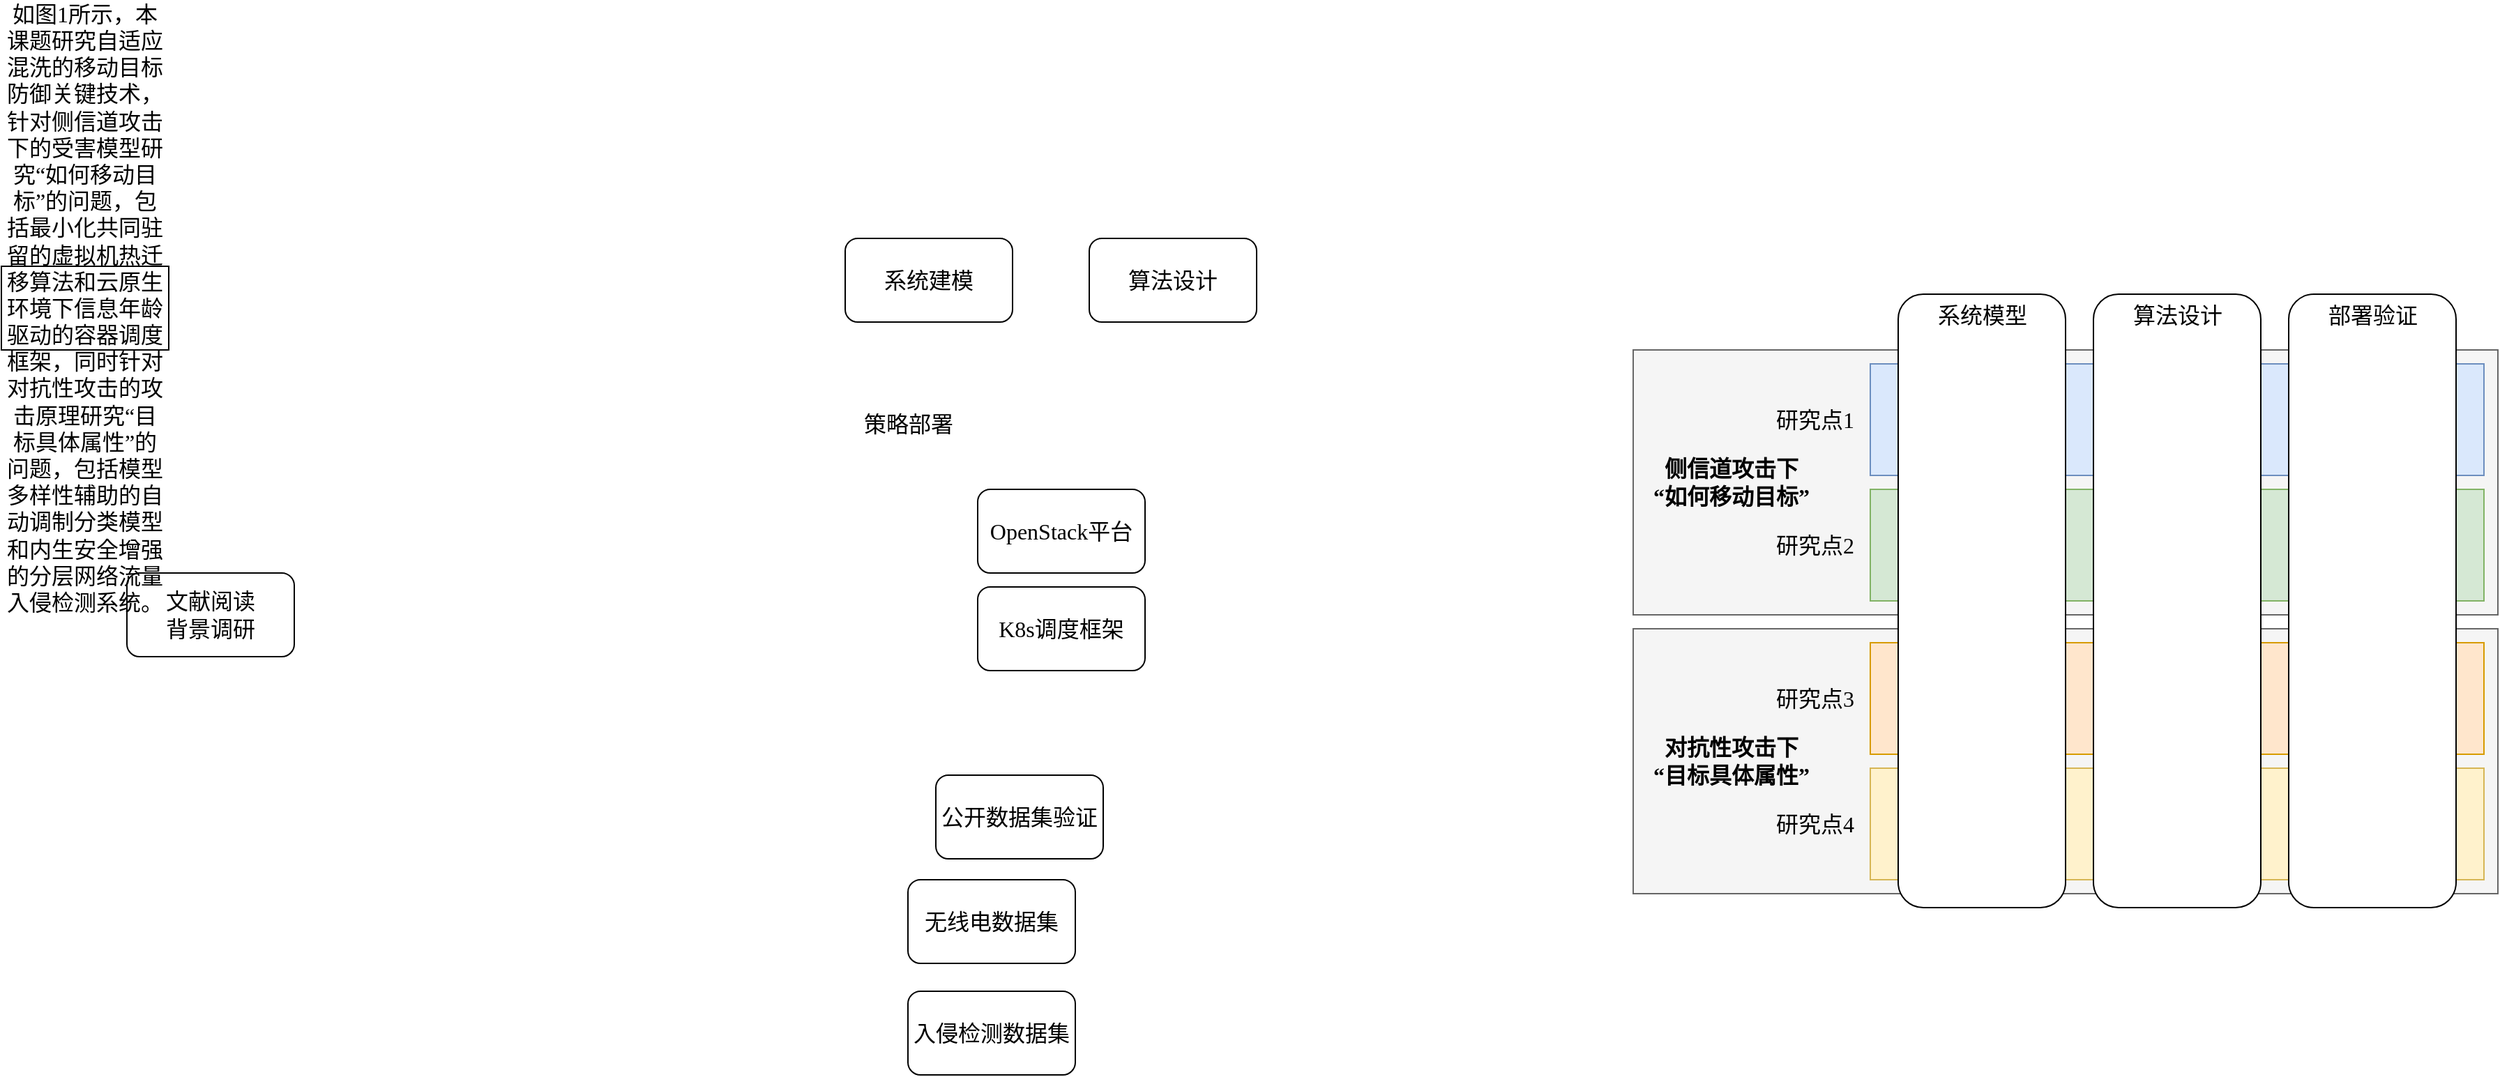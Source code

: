 <mxfile version="22.1.3" type="github">
  <diagram name="第 1 页" id="MYth6btTjIJT9gInHdEy">
    <mxGraphModel dx="1283" dy="1578" grid="1" gridSize="10" guides="1" tooltips="1" connect="1" arrows="1" fold="1" page="1" pageScale="1" pageWidth="1169" pageHeight="827" math="0" shadow="0">
      <root>
        <mxCell id="0" />
        <mxCell id="1" parent="0" />
        <mxCell id="tiOpnZaCd9fKmLFOeN6P-22" value="" style="rounded=0;whiteSpace=wrap;html=1;fillColor=#f5f5f5;strokeColor=#666666;fontFamily=Times New Roman;fontSize=16;fontColor=#333333;" vertex="1" parent="1">
          <mxGeometry x="1200" y="280" width="620" height="190" as="geometry" />
        </mxCell>
        <mxCell id="tiOpnZaCd9fKmLFOeN6P-21" value="" style="rounded=0;whiteSpace=wrap;html=1;fillColor=#f5f5f5;strokeColor=#666666;fontFamily=Times New Roman;fontSize=16;fontColor=#333333;" vertex="1" parent="1">
          <mxGeometry x="1200" y="80" width="620" height="190" as="geometry" />
        </mxCell>
        <mxCell id="tiOpnZaCd9fKmLFOeN6P-1" value="文献阅读&lt;br style=&quot;font-size: 16px;&quot;&gt;背景调研" style="rounded=1;whiteSpace=wrap;html=1;fontFamily=Times New Roman;fontSize=16;" vertex="1" parent="1">
          <mxGeometry x="120" y="240" width="120" height="60" as="geometry" />
        </mxCell>
        <mxCell id="tiOpnZaCd9fKmLFOeN6P-3" value="系统建模" style="rounded=1;whiteSpace=wrap;html=1;fontFamily=Times New Roman;fontSize=16;" vertex="1" parent="1">
          <mxGeometry x="635" width="120" height="60" as="geometry" />
        </mxCell>
        <mxCell id="tiOpnZaCd9fKmLFOeN6P-5" value="&lt;b style=&quot;font-size: 16px;&quot;&gt;侧信道攻击下&lt;br style=&quot;font-size: 16px;&quot;&gt;“如何移动目标”&lt;/b&gt;" style="text;html=1;align=center;verticalAlign=middle;resizable=0;points=[];autosize=1;strokeColor=none;fillColor=none;fontFamily=Times New Roman;fontSize=16;" vertex="1" parent="1">
          <mxGeometry x="1200" y="150" width="140" height="50" as="geometry" />
        </mxCell>
        <mxCell id="tiOpnZaCd9fKmLFOeN6P-6" value="&lt;b style=&quot;font-size: 16px;&quot;&gt;对抗性攻击下&lt;br style=&quot;font-size: 16px;&quot;&gt;“目标具体属性”&lt;/b&gt;" style="text;html=1;align=center;verticalAlign=middle;resizable=0;points=[];autosize=1;strokeColor=none;fillColor=none;fontFamily=Times New Roman;fontSize=16;" vertex="1" parent="1">
          <mxGeometry x="1200" y="350" width="140" height="50" as="geometry" />
        </mxCell>
        <mxCell id="tiOpnZaCd9fKmLFOeN6P-8" value="公开数据集验证" style="rounded=1;whiteSpace=wrap;html=1;fontFamily=Times New Roman;fontSize=16;" vertex="1" parent="1">
          <mxGeometry x="700" y="385" width="120" height="60" as="geometry" />
        </mxCell>
        <mxCell id="tiOpnZaCd9fKmLFOeN6P-9" value="K8s调度框架" style="rounded=1;whiteSpace=wrap;html=1;fontFamily=Times New Roman;fontSize=16;" vertex="1" parent="1">
          <mxGeometry x="730" y="250" width="120" height="60" as="geometry" />
        </mxCell>
        <mxCell id="tiOpnZaCd9fKmLFOeN6P-10" value="OpenStack平台" style="rounded=1;whiteSpace=wrap;html=1;fontFamily=Times New Roman;fontSize=16;" vertex="1" parent="1">
          <mxGeometry x="730" y="180" width="120" height="60" as="geometry" />
        </mxCell>
        <mxCell id="tiOpnZaCd9fKmLFOeN6P-11" value="算法设计" style="rounded=1;whiteSpace=wrap;html=1;fontFamily=Times New Roman;fontSize=16;" vertex="1" parent="1">
          <mxGeometry x="810" width="120" height="60" as="geometry" />
        </mxCell>
        <mxCell id="tiOpnZaCd9fKmLFOeN6P-13" value="策略部署" style="text;html=1;align=center;verticalAlign=middle;resizable=0;points=[];autosize=1;strokeColor=none;fillColor=none;fontFamily=Times New Roman;fontSize=16;" vertex="1" parent="1">
          <mxGeometry x="635" y="118" width="90" height="30" as="geometry" />
        </mxCell>
        <mxCell id="tiOpnZaCd9fKmLFOeN6P-14" value="入侵检测数据集" style="rounded=1;whiteSpace=wrap;html=1;fontFamily=Times New Roman;fontSize=16;" vertex="1" parent="1">
          <mxGeometry x="680" y="540" width="120" height="60" as="geometry" />
        </mxCell>
        <mxCell id="tiOpnZaCd9fKmLFOeN6P-16" value="如图1所示，本课题研究自适应混洗的移动目标防御关键技术，针对侧信道攻击下的受害模型研究“如何移动目标”的问题，包括最小化共同驻留的虚拟机热迁移算法和云原生环境下信息年龄驱动的容器调度框架，同时针对对抗性攻击的攻击原理研究“目标具体属性”的问题，包括模型多样性辅助的自动调制分类模型和内生安全增强的分层网络流量入侵检测系统。" style="whiteSpace=wrap;html=1;fontFamily=Times New Roman;fontSize=16;" vertex="1" parent="1">
          <mxGeometry x="30" y="20" width="120" height="60" as="geometry" />
        </mxCell>
        <mxCell id="tiOpnZaCd9fKmLFOeN6P-17" value="无线电数据集" style="rounded=1;whiteSpace=wrap;html=1;fontFamily=Times New Roman;fontSize=16;" vertex="1" parent="1">
          <mxGeometry x="680" y="460" width="120" height="60" as="geometry" />
        </mxCell>
        <mxCell id="tiOpnZaCd9fKmLFOeN6P-23" value="研究点1" style="text;html=1;align=center;verticalAlign=middle;resizable=0;points=[];autosize=1;strokeColor=none;fillColor=none;fontSize=16;fontFamily=Times New Roman;" vertex="1" parent="1">
          <mxGeometry x="1290" y="115" width="80" height="30" as="geometry" />
        </mxCell>
        <mxCell id="tiOpnZaCd9fKmLFOeN6P-24" value="研究点2" style="text;html=1;align=center;verticalAlign=middle;resizable=0;points=[];autosize=1;strokeColor=none;fillColor=none;fontSize=16;fontFamily=Times New Roman;" vertex="1" parent="1">
          <mxGeometry x="1290" y="205" width="80" height="30" as="geometry" />
        </mxCell>
        <mxCell id="tiOpnZaCd9fKmLFOeN6P-25" value="研究点3" style="text;html=1;align=center;verticalAlign=middle;resizable=0;points=[];autosize=1;strokeColor=none;fillColor=none;fontSize=16;fontFamily=Times New Roman;" vertex="1" parent="1">
          <mxGeometry x="1290" y="315" width="80" height="30" as="geometry" />
        </mxCell>
        <mxCell id="tiOpnZaCd9fKmLFOeN6P-26" value="研究点4" style="text;html=1;align=center;verticalAlign=middle;resizable=0;points=[];autosize=1;strokeColor=none;fillColor=none;fontSize=16;fontFamily=Times New Roman;" vertex="1" parent="1">
          <mxGeometry x="1290" y="405" width="80" height="30" as="geometry" />
        </mxCell>
        <mxCell id="tiOpnZaCd9fKmLFOeN6P-4" value="" style="rounded=0;whiteSpace=wrap;html=1;fillColor=#dae8fc;strokeColor=#6c8ebf;fontFamily=Times New Roman;fontSize=16;" vertex="1" parent="1">
          <mxGeometry x="1370" y="90" width="440" height="80" as="geometry" />
        </mxCell>
        <mxCell id="tiOpnZaCd9fKmLFOeN6P-18" value="" style="rounded=0;whiteSpace=wrap;html=1;fillColor=#d5e8d4;strokeColor=#82b366;fontFamily=Times New Roman;fontSize=16;" vertex="1" parent="1">
          <mxGeometry x="1370" y="180" width="440" height="80" as="geometry" />
        </mxCell>
        <mxCell id="tiOpnZaCd9fKmLFOeN6P-19" value="" style="rounded=0;whiteSpace=wrap;html=1;fillColor=#ffe6cc;strokeColor=#d79b00;fontFamily=Times New Roman;fontSize=16;" vertex="1" parent="1">
          <mxGeometry x="1370" y="290" width="440" height="80" as="geometry" />
        </mxCell>
        <mxCell id="tiOpnZaCd9fKmLFOeN6P-20" value="" style="rounded=0;whiteSpace=wrap;html=1;fillColor=#fff2cc;strokeColor=#d6b656;fontFamily=Times New Roman;fontSize=16;" vertex="1" parent="1">
          <mxGeometry x="1370" y="380" width="440" height="80" as="geometry" />
        </mxCell>
        <mxCell id="tiOpnZaCd9fKmLFOeN6P-12" value="" style="rounded=1;whiteSpace=wrap;html=1;fontFamily=Times New Roman;fontSize=16;" vertex="1" parent="1">
          <mxGeometry x="1390" y="40" width="120" height="440" as="geometry" />
        </mxCell>
        <mxCell id="tiOpnZaCd9fKmLFOeN6P-27" value="" style="rounded=1;whiteSpace=wrap;html=1;fontFamily=Times New Roman;fontSize=16;" vertex="1" parent="1">
          <mxGeometry x="1530" y="40" width="120" height="440" as="geometry" />
        </mxCell>
        <mxCell id="tiOpnZaCd9fKmLFOeN6P-28" value="" style="rounded=1;whiteSpace=wrap;html=1;fontFamily=Times New Roman;fontSize=16;" vertex="1" parent="1">
          <mxGeometry x="1670" y="40" width="120" height="440" as="geometry" />
        </mxCell>
        <mxCell id="tiOpnZaCd9fKmLFOeN6P-29" value="系统模型" style="text;html=1;align=center;verticalAlign=middle;resizable=0;points=[];autosize=1;strokeColor=none;fillColor=none;fontFamily=Times New Roman;fontSize=16;" vertex="1" parent="1">
          <mxGeometry x="1405" y="40" width="90" height="30" as="geometry" />
        </mxCell>
        <mxCell id="tiOpnZaCd9fKmLFOeN6P-30" value="算法设计" style="text;html=1;align=center;verticalAlign=middle;resizable=0;points=[];autosize=1;strokeColor=none;fillColor=none;fontFamily=Times New Roman;fontSize=16;" vertex="1" parent="1">
          <mxGeometry x="1545" y="40" width="90" height="30" as="geometry" />
        </mxCell>
        <mxCell id="tiOpnZaCd9fKmLFOeN6P-31" value="部署验证" style="text;html=1;align=center;verticalAlign=middle;resizable=0;points=[];autosize=1;strokeColor=none;fillColor=none;fontFamily=Times New Roman;fontSize=16;" vertex="1" parent="1">
          <mxGeometry x="1685" y="40" width="90" height="30" as="geometry" />
        </mxCell>
      </root>
    </mxGraphModel>
  </diagram>
</mxfile>
